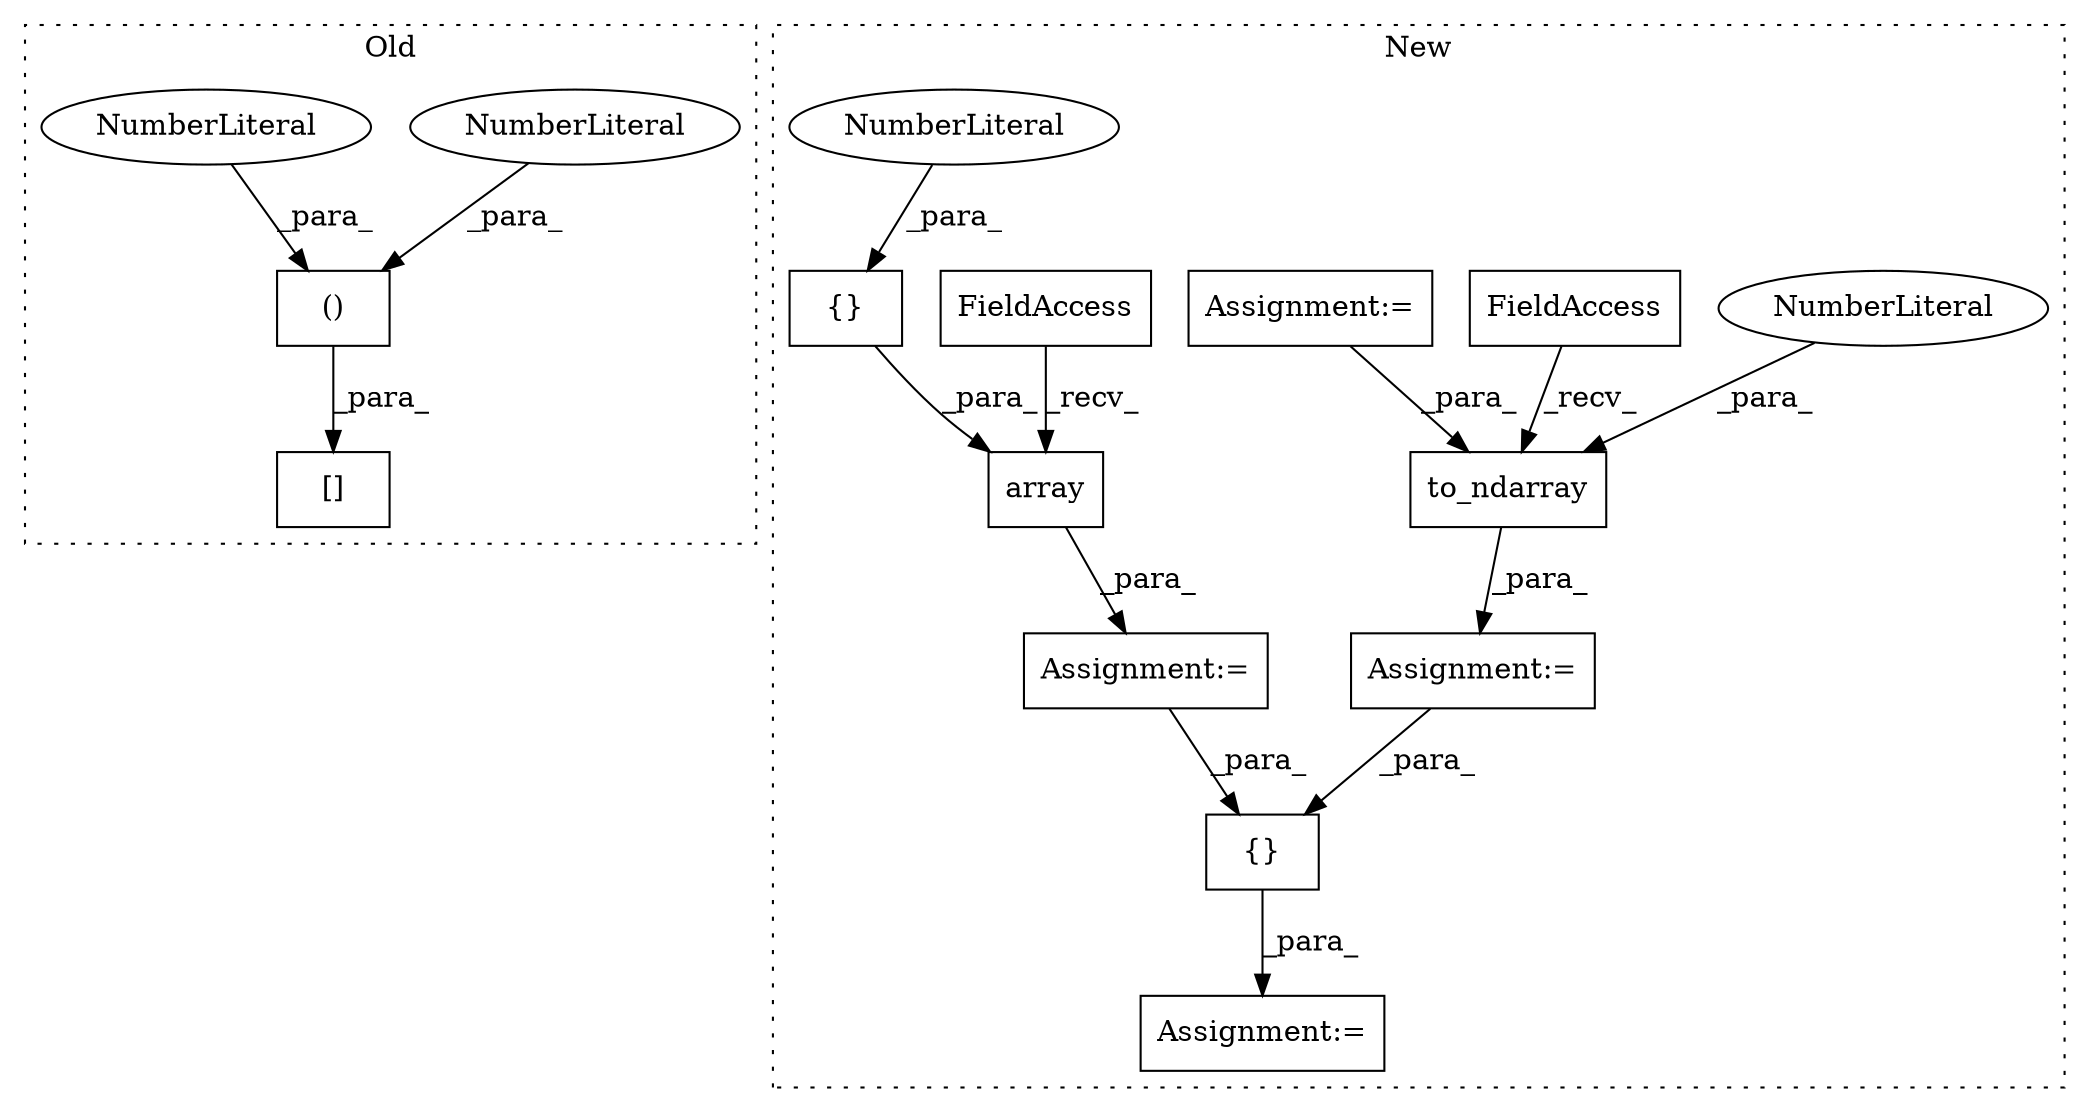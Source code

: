 digraph G {
subgraph cluster0 {
1 [label="()" a="106" s="9574" l="15" shape="box"];
4 [label="NumberLiteral" a="34" s="9588" l="1" shape="ellipse"];
5 [label="NumberLiteral" a="34" s="9574" l="1" shape="ellipse"];
12 [label="[]" a="2" s="9527,9589" l="47,2" shape="box"];
label = "Old";
style="dotted";
}
subgraph cluster1 {
2 [label="to_ndarray" a="32" s="8960,8977" l="11,1" shape="box"];
3 [label="NumberLiteral" a="34" s="8976" l="1" shape="ellipse"];
6 [label="Assignment:=" a="7" s="10527" l="2" shape="box"];
7 [label="FieldAccess" a="22" s="8942" l="9" shape="box"];
8 [label="Assignment:=" a="7" s="8852" l="1" shape="box"];
9 [label="array" a="32" s="9190,9216" l="6,1" shape="box"];
10 [label="FieldAccess" a="22" s="9172" l="9" shape="box"];
11 [label="{}" a="4" s="10647,10679" l="1,1" shape="box"];
13 [label="Assignment:=" a="7" s="9171" l="1" shape="box"];
14 [label="{}" a="4" s="9210,9214" l="1,1" shape="box"];
15 [label="NumberLiteral" a="34" s="9211" l="3" shape="ellipse"];
16 [label="Assignment:=" a="7" s="8941" l="1" shape="box"];
label = "New";
style="dotted";
}
1 -> 12 [label="_para_"];
2 -> 16 [label="_para_"];
3 -> 2 [label="_para_"];
4 -> 1 [label="_para_"];
5 -> 1 [label="_para_"];
7 -> 2 [label="_recv_"];
8 -> 2 [label="_para_"];
9 -> 13 [label="_para_"];
10 -> 9 [label="_recv_"];
11 -> 6 [label="_para_"];
13 -> 11 [label="_para_"];
14 -> 9 [label="_para_"];
15 -> 14 [label="_para_"];
16 -> 11 [label="_para_"];
}
